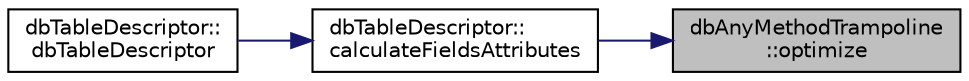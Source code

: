 digraph "dbAnyMethodTrampoline::optimize"
{
 // INTERACTIVE_SVG=YES
 // LATEX_PDF_SIZE
  edge [fontname="Helvetica",fontsize="10",labelfontname="Helvetica",labelfontsize="10"];
  node [fontname="Helvetica",fontsize="10",shape=record];
  rankdir="RL";
  Node1 [label="dbAnyMethodTrampoline\l::optimize",height=0.2,width=0.4,color="black", fillcolor="grey75", style="filled", fontcolor="black",tooltip=" "];
  Node1 -> Node2 [dir="back",color="midnightblue",fontsize="10",style="solid",fontname="Helvetica"];
  Node2 [label="dbTableDescriptor::\lcalculateFieldsAttributes",height=0.2,width=0.4,color="black", fillcolor="white", style="filled",URL="$classdbTableDescriptor.html#acb201b94b9e933f01dd97eb7657d9664",tooltip=" "];
  Node2 -> Node3 [dir="back",color="midnightblue",fontsize="10",style="solid",fontname="Helvetica"];
  Node3 [label="dbTableDescriptor::\ldbTableDescriptor",height=0.2,width=0.4,color="black", fillcolor="white", style="filled",URL="$classdbTableDescriptor.html#ad8cbd72410eac9f3399ac6f211322771",tooltip=" "];
}
